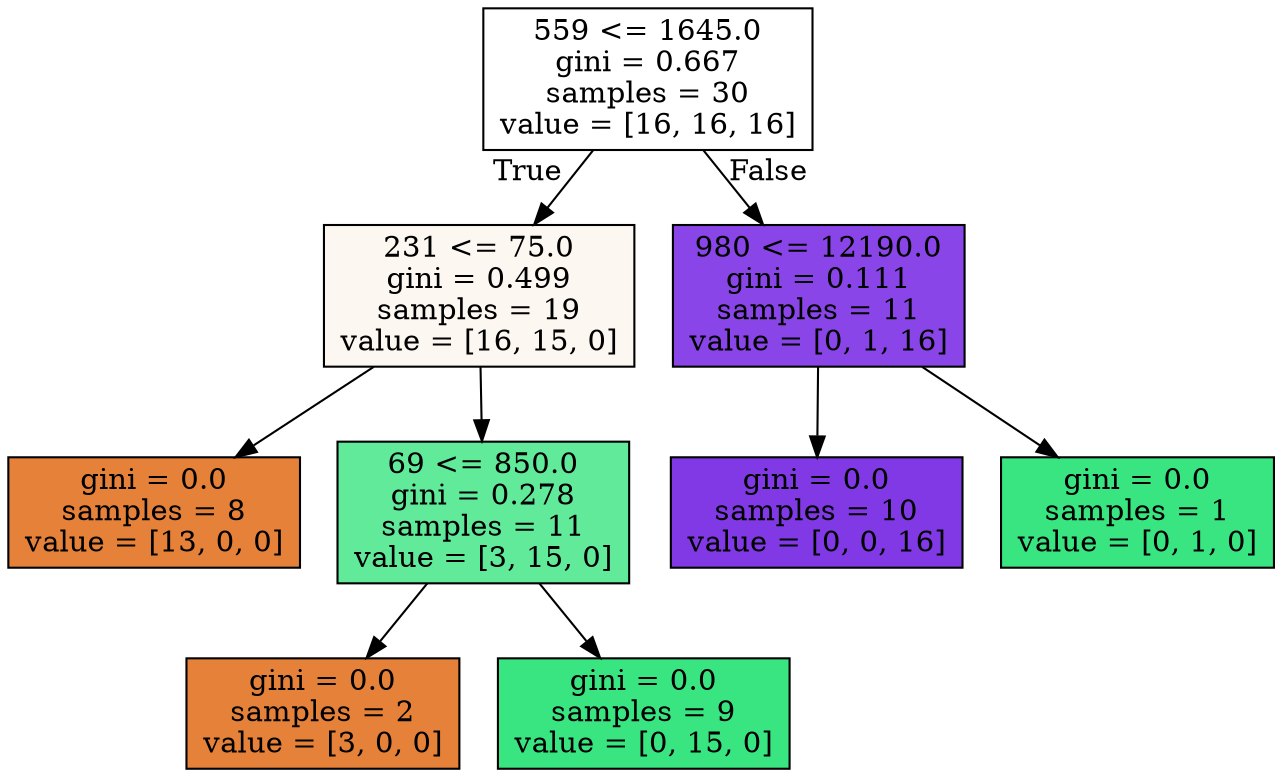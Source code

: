digraph Tree {
node [shape=box, style="filled", color="black"] ;
0 [label="559 <= 1645.0\ngini = 0.667\nsamples = 30\nvalue = [16, 16, 16]", fillcolor="#e5813900"] ;
1 [label="231 <= 75.0\ngini = 0.499\nsamples = 19\nvalue = [16, 15, 0]", fillcolor="#e5813910"] ;
0 -> 1 [labeldistance=2.5, labelangle=45, headlabel="True"] ;
2 [label="gini = 0.0\nsamples = 8\nvalue = [13, 0, 0]", fillcolor="#e58139ff"] ;
1 -> 2 ;
3 [label="69 <= 850.0\ngini = 0.278\nsamples = 11\nvalue = [3, 15, 0]", fillcolor="#39e581cc"] ;
1 -> 3 ;
4 [label="gini = 0.0\nsamples = 2\nvalue = [3, 0, 0]", fillcolor="#e58139ff"] ;
3 -> 4 ;
5 [label="gini = 0.0\nsamples = 9\nvalue = [0, 15, 0]", fillcolor="#39e581ff"] ;
3 -> 5 ;
6 [label="980 <= 12190.0\ngini = 0.111\nsamples = 11\nvalue = [0, 1, 16]", fillcolor="#8139e5ef"] ;
0 -> 6 [labeldistance=2.5, labelangle=-45, headlabel="False"] ;
7 [label="gini = 0.0\nsamples = 10\nvalue = [0, 0, 16]", fillcolor="#8139e5ff"] ;
6 -> 7 ;
8 [label="gini = 0.0\nsamples = 1\nvalue = [0, 1, 0]", fillcolor="#39e581ff"] ;
6 -> 8 ;
}